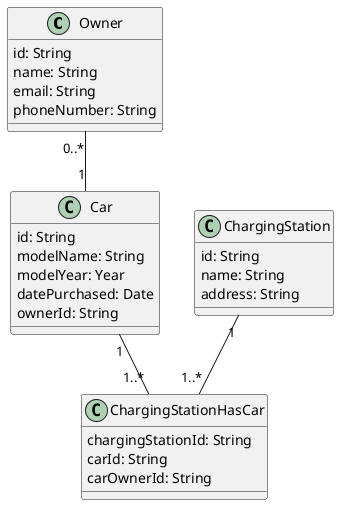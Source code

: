 @startuml

top to bottom direction

class Owner {
    id: String
    name: String
    email: String
    phoneNumber: String
}

class ChargingStation {
   id: String
   name: String
   address: String
}

class ChargingStationHasCar {
    chargingStationId: String
    carId: String
    carOwnerId: String
}

class Car {
    id: String
    modelName: String
    modelYear: Year
    datePurchased: Date
    ownerId: String
}

Owner "0..*" -- "1" Car
Car "1" -- "1..*" ChargingStationHasCar
ChargingStation "1" -- "1..*" ChargingStationHasCar


@enduml